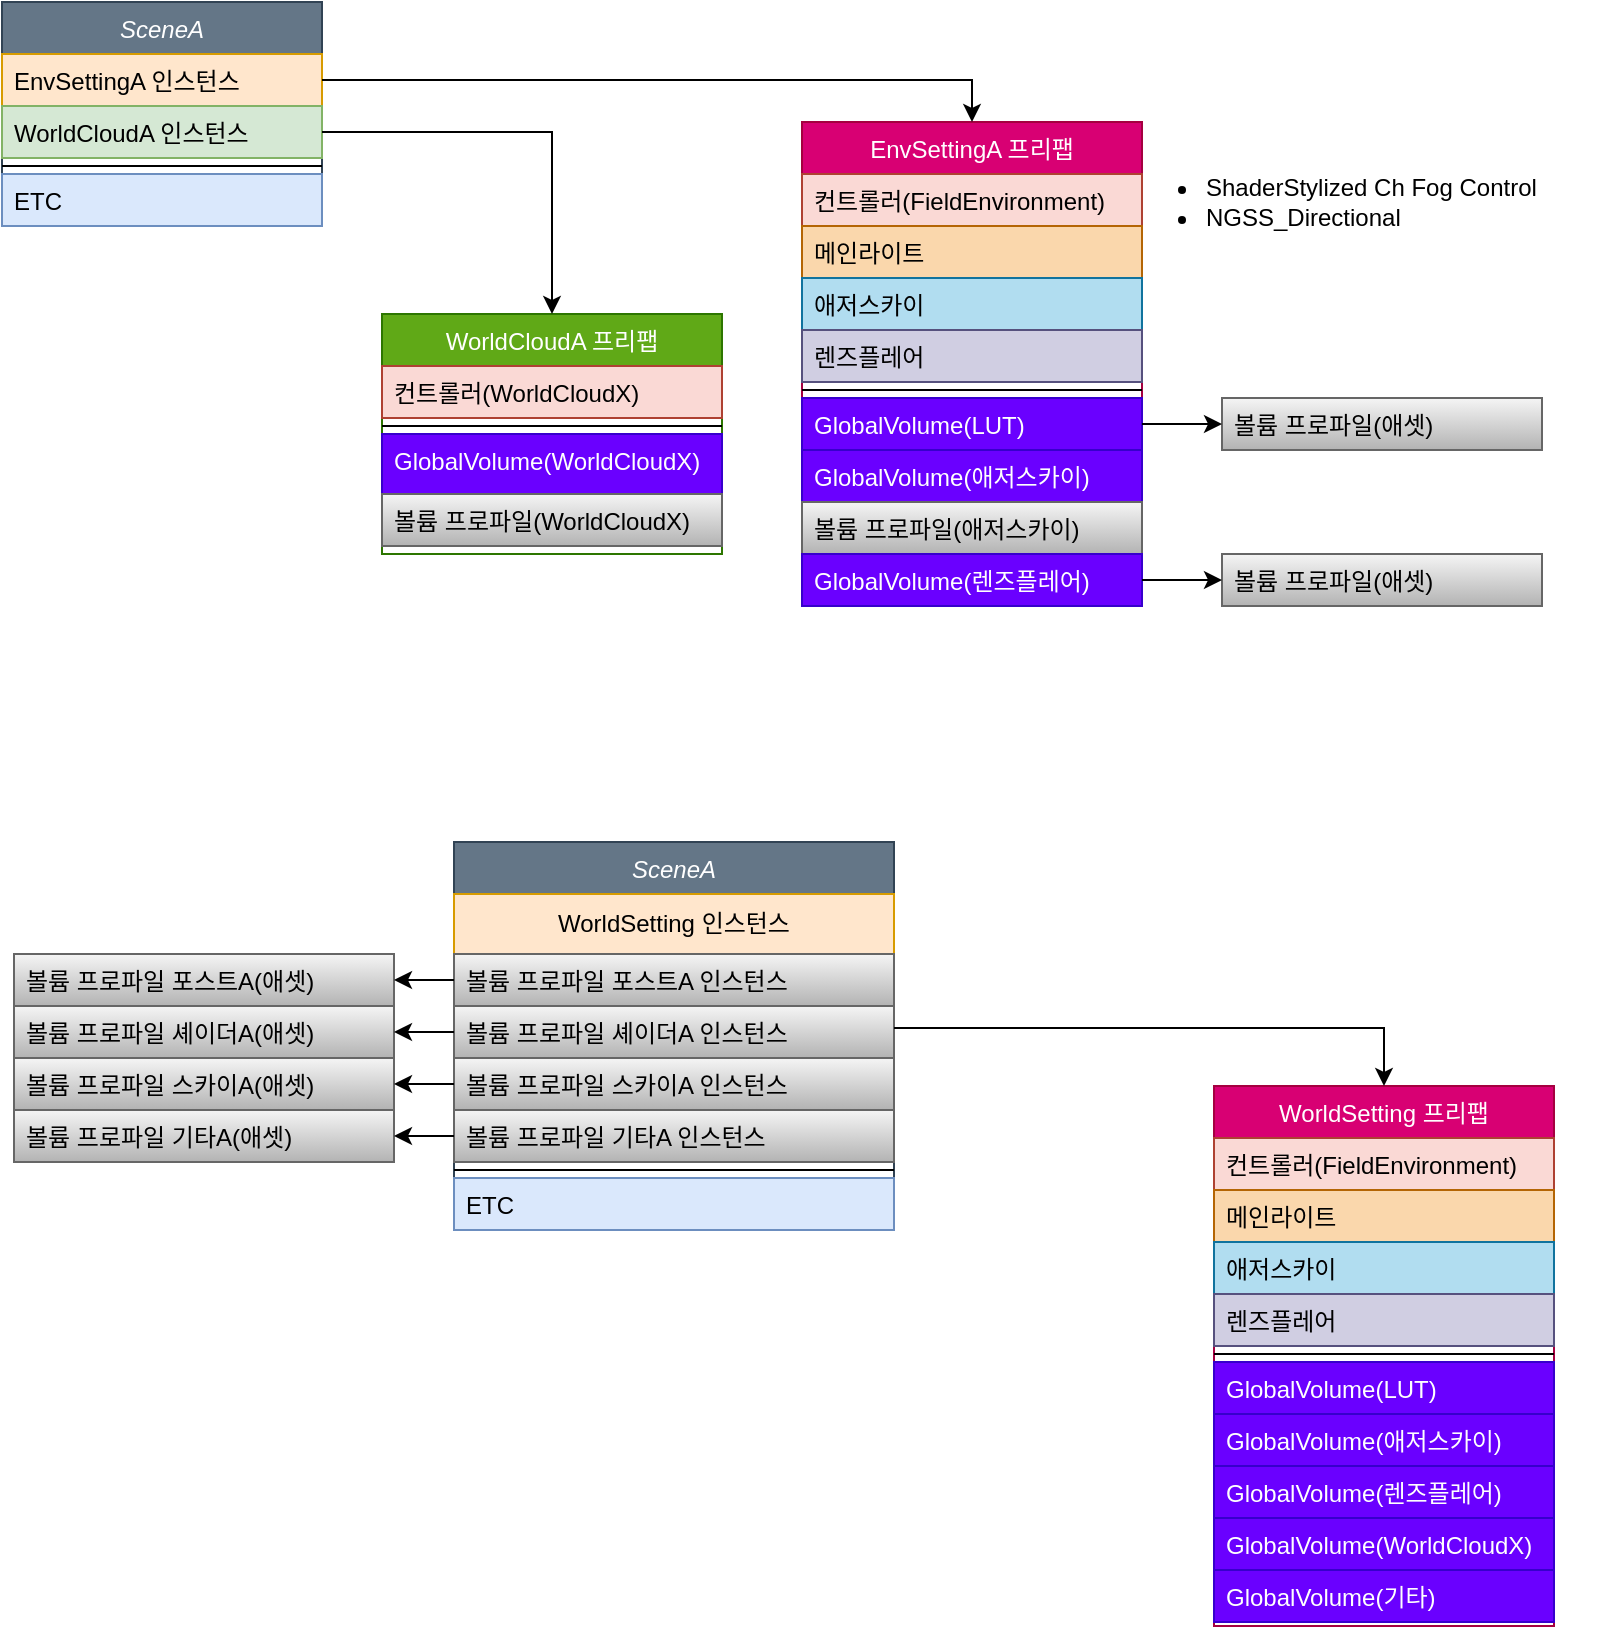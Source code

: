 <mxfile version="20.8.5" type="github">
  <diagram id="C5RBs43oDa-KdzZeNtuy" name="Page-1">
    <mxGraphModel dx="1104" dy="1207" grid="1" gridSize="10" guides="1" tooltips="1" connect="1" arrows="1" fold="1" page="1" pageScale="1" pageWidth="827" pageHeight="1169" math="0" shadow="0">
      <root>
        <mxCell id="WIyWlLk6GJQsqaUBKTNV-0" />
        <mxCell id="WIyWlLk6GJQsqaUBKTNV-1" parent="WIyWlLk6GJQsqaUBKTNV-0" />
        <mxCell id="zkfFHV4jXpPFQw0GAbJ--0" value="SceneA" style="swimlane;fontStyle=2;align=center;verticalAlign=top;childLayout=stackLayout;horizontal=1;startSize=26;horizontalStack=0;resizeParent=1;resizeLast=0;collapsible=1;marginBottom=0;rounded=0;shadow=0;strokeWidth=1;fillColor=#647687;fontColor=#ffffff;strokeColor=#314354;" parent="WIyWlLk6GJQsqaUBKTNV-1" vertex="1">
          <mxGeometry x="14" y="20" width="160" height="112" as="geometry">
            <mxRectangle x="230" y="140" width="160" height="26" as="alternateBounds" />
          </mxGeometry>
        </mxCell>
        <mxCell id="zkfFHV4jXpPFQw0GAbJ--1" value="EnvSettingA 인스턴스" style="text;align=left;verticalAlign=top;spacingLeft=4;spacingRight=4;overflow=hidden;rotatable=0;points=[[0,0.5],[1,0.5]];portConstraint=eastwest;fillColor=#ffe6cc;strokeColor=#d79b00;" parent="zkfFHV4jXpPFQw0GAbJ--0" vertex="1">
          <mxGeometry y="26" width="160" height="26" as="geometry" />
        </mxCell>
        <mxCell id="zkfFHV4jXpPFQw0GAbJ--2" value="WorldCloudA 인스턴스" style="text;align=left;verticalAlign=top;spacingLeft=4;spacingRight=4;overflow=hidden;rotatable=0;points=[[0,0.5],[1,0.5]];portConstraint=eastwest;rounded=0;shadow=0;html=0;fillColor=#d5e8d4;strokeColor=#82b366;" parent="zkfFHV4jXpPFQw0GAbJ--0" vertex="1">
          <mxGeometry y="52" width="160" height="26" as="geometry" />
        </mxCell>
        <mxCell id="pMiVKVE4UFl4_DnVHS3M-9" value="" style="line;html=1;strokeWidth=1;align=left;verticalAlign=middle;spacingTop=-1;spacingLeft=3;spacingRight=3;rotatable=0;labelPosition=right;points=[];portConstraint=eastwest;" vertex="1" parent="zkfFHV4jXpPFQw0GAbJ--0">
          <mxGeometry y="78" width="160" height="8" as="geometry" />
        </mxCell>
        <mxCell id="zkfFHV4jXpPFQw0GAbJ--3" value="ETC" style="text;align=left;verticalAlign=top;spacingLeft=4;spacingRight=4;overflow=hidden;rotatable=0;points=[[0,0.5],[1,0.5]];portConstraint=eastwest;rounded=0;shadow=0;html=0;fillColor=#dae8fc;strokeColor=#6c8ebf;" parent="zkfFHV4jXpPFQw0GAbJ--0" vertex="1">
          <mxGeometry y="86" width="160" height="26" as="geometry" />
        </mxCell>
        <mxCell id="zkfFHV4jXpPFQw0GAbJ--6" value="WorldCloudA 프리팹" style="swimlane;fontStyle=0;align=center;verticalAlign=top;childLayout=stackLayout;horizontal=1;startSize=26;horizontalStack=0;resizeParent=1;resizeLast=0;collapsible=1;marginBottom=0;rounded=0;shadow=0;strokeWidth=1;swimlaneFillColor=default;fillColor=#60a917;fontColor=#ffffff;strokeColor=#2D7600;" parent="WIyWlLk6GJQsqaUBKTNV-1" vertex="1">
          <mxGeometry x="204" y="176" width="170" height="120" as="geometry">
            <mxRectangle x="130" y="380" width="160" height="26" as="alternateBounds" />
          </mxGeometry>
        </mxCell>
        <mxCell id="zkfFHV4jXpPFQw0GAbJ--7" value="컨트롤러(WorldCloudX)" style="text;align=left;verticalAlign=top;spacingLeft=4;spacingRight=4;overflow=hidden;rotatable=0;points=[[0,0.5],[1,0.5]];portConstraint=eastwest;fillColor=#fad9d5;strokeColor=#ae4132;" parent="zkfFHV4jXpPFQw0GAbJ--6" vertex="1">
          <mxGeometry y="26" width="170" height="26" as="geometry" />
        </mxCell>
        <mxCell id="zkfFHV4jXpPFQw0GAbJ--9" value="" style="line;html=1;strokeWidth=1;align=left;verticalAlign=middle;spacingTop=-1;spacingLeft=3;spacingRight=3;rotatable=0;labelPosition=right;points=[];portConstraint=eastwest;" parent="zkfFHV4jXpPFQw0GAbJ--6" vertex="1">
          <mxGeometry y="52" width="170" height="8" as="geometry" />
        </mxCell>
        <mxCell id="zkfFHV4jXpPFQw0GAbJ--8" value="GlobalVolume(WorldCloudX)" style="text;align=left;verticalAlign=top;spacingLeft=4;spacingRight=4;overflow=hidden;rotatable=0;points=[[0,0.5],[1,0.5]];portConstraint=eastwest;rounded=0;shadow=0;html=0;fillColor=#6a00ff;fontColor=#ffffff;strokeColor=#3700CC;" parent="zkfFHV4jXpPFQw0GAbJ--6" vertex="1">
          <mxGeometry y="60" width="170" height="30" as="geometry" />
        </mxCell>
        <mxCell id="pMiVKVE4UFl4_DnVHS3M-16" value="볼륨 프로파일(WorldCloudX)" style="text;align=left;verticalAlign=top;spacingLeft=4;spacingRight=4;overflow=hidden;rotatable=0;points=[[0,0.5],[1,0.5]];portConstraint=eastwest;rounded=0;shadow=0;html=0;fillColor=#f5f5f5;strokeColor=#666666;gradientColor=#b3b3b3;" vertex="1" parent="zkfFHV4jXpPFQw0GAbJ--6">
          <mxGeometry y="90" width="170" height="26" as="geometry" />
        </mxCell>
        <mxCell id="zkfFHV4jXpPFQw0GAbJ--17" value="EnvSettingA 프리팹" style="swimlane;fontStyle=0;align=center;verticalAlign=top;childLayout=stackLayout;horizontal=1;startSize=26;horizontalStack=0;resizeParent=1;resizeLast=0;collapsible=1;marginBottom=0;rounded=0;shadow=0;strokeWidth=1;fillColor=#d80073;fontColor=#ffffff;strokeColor=#A50040;" parent="WIyWlLk6GJQsqaUBKTNV-1" vertex="1">
          <mxGeometry x="414" y="80" width="170" height="242" as="geometry">
            <mxRectangle x="550" y="140" width="160" height="26" as="alternateBounds" />
          </mxGeometry>
        </mxCell>
        <mxCell id="zkfFHV4jXpPFQw0GAbJ--18" value="컨트롤러(FieldEnvironment)" style="text;align=left;verticalAlign=top;spacingLeft=4;spacingRight=4;overflow=hidden;rotatable=0;points=[[0,0.5],[1,0.5]];portConstraint=eastwest;fillColor=#fad9d5;strokeColor=#ae4132;" parent="zkfFHV4jXpPFQw0GAbJ--17" vertex="1">
          <mxGeometry y="26" width="170" height="26" as="geometry" />
        </mxCell>
        <mxCell id="zkfFHV4jXpPFQw0GAbJ--19" value="메인라이트" style="text;align=left;verticalAlign=top;spacingLeft=4;spacingRight=4;overflow=hidden;rotatable=0;points=[[0,0.5],[1,0.5]];portConstraint=eastwest;rounded=0;shadow=0;html=0;fillColor=#fad7ac;strokeColor=#b46504;" parent="zkfFHV4jXpPFQw0GAbJ--17" vertex="1">
          <mxGeometry y="52" width="170" height="26" as="geometry" />
        </mxCell>
        <mxCell id="pMiVKVE4UFl4_DnVHS3M-5" value="애저스카이" style="text;align=left;verticalAlign=top;spacingLeft=4;spacingRight=4;overflow=hidden;rotatable=0;points=[[0,0.5],[1,0.5]];portConstraint=eastwest;rounded=0;shadow=0;html=0;fillColor=#b1ddf0;strokeColor=#10739e;" vertex="1" parent="zkfFHV4jXpPFQw0GAbJ--17">
          <mxGeometry y="78" width="170" height="26" as="geometry" />
        </mxCell>
        <mxCell id="pMiVKVE4UFl4_DnVHS3M-6" value="렌즈플레어" style="text;align=left;verticalAlign=top;spacingLeft=4;spacingRight=4;overflow=hidden;rotatable=0;points=[[0,0.5],[1,0.5]];portConstraint=eastwest;rounded=0;shadow=0;html=0;fillColor=#d0cee2;strokeColor=#56517e;" vertex="1" parent="zkfFHV4jXpPFQw0GAbJ--17">
          <mxGeometry y="104" width="170" height="26" as="geometry" />
        </mxCell>
        <mxCell id="zkfFHV4jXpPFQw0GAbJ--23" value="" style="line;html=1;strokeWidth=1;align=left;verticalAlign=middle;spacingTop=-1;spacingLeft=3;spacingRight=3;rotatable=0;labelPosition=right;points=[];portConstraint=eastwest;" parent="zkfFHV4jXpPFQw0GAbJ--17" vertex="1">
          <mxGeometry y="130" width="170" height="8" as="geometry" />
        </mxCell>
        <mxCell id="pMiVKVE4UFl4_DnVHS3M-4" value="GlobalVolume(LUT)" style="text;align=left;verticalAlign=top;spacingLeft=4;spacingRight=4;overflow=hidden;rotatable=0;points=[[0,0.5],[1,0.5]];portConstraint=eastwest;rounded=0;shadow=0;html=0;fillColor=#6a00ff;fontColor=#ffffff;strokeColor=#3700CC;" vertex="1" parent="zkfFHV4jXpPFQw0GAbJ--17">
          <mxGeometry y="138" width="170" height="26" as="geometry" />
        </mxCell>
        <mxCell id="pMiVKVE4UFl4_DnVHS3M-3" value="GlobalVolume(애저스카이)" style="text;align=left;verticalAlign=top;spacingLeft=4;spacingRight=4;overflow=hidden;rotatable=0;points=[[0,0.5],[1,0.5]];portConstraint=eastwest;rounded=0;shadow=0;html=0;fillColor=#6a00ff;fontColor=#ffffff;strokeColor=#3700CC;" vertex="1" parent="zkfFHV4jXpPFQw0GAbJ--17">
          <mxGeometry y="164" width="170" height="26" as="geometry" />
        </mxCell>
        <mxCell id="pMiVKVE4UFl4_DnVHS3M-12" value="볼륨 프로파일(애저스카이)" style="text;align=left;verticalAlign=top;spacingLeft=4;spacingRight=4;overflow=hidden;rotatable=0;points=[[0,0.5],[1,0.5]];portConstraint=eastwest;rounded=0;shadow=0;html=0;fillColor=#f5f5f5;strokeColor=#666666;gradientColor=#b3b3b3;" vertex="1" parent="zkfFHV4jXpPFQw0GAbJ--17">
          <mxGeometry y="190" width="170" height="26" as="geometry" />
        </mxCell>
        <mxCell id="pMiVKVE4UFl4_DnVHS3M-7" value="GlobalVolume(렌즈플레어)" style="text;align=left;verticalAlign=top;spacingLeft=4;spacingRight=4;overflow=hidden;rotatable=0;points=[[0,0.5],[1,0.5]];portConstraint=eastwest;rounded=0;shadow=0;html=0;fillColor=#6a00ff;fontColor=#ffffff;strokeColor=#3700CC;" vertex="1" parent="zkfFHV4jXpPFQw0GAbJ--17">
          <mxGeometry y="216" width="170" height="26" as="geometry" />
        </mxCell>
        <mxCell id="pMiVKVE4UFl4_DnVHS3M-1" style="edgeStyle=orthogonalEdgeStyle;rounded=0;orthogonalLoop=1;jettySize=auto;html=1;entryX=0.5;entryY=0;entryDx=0;entryDy=0;" edge="1" parent="WIyWlLk6GJQsqaUBKTNV-1" source="zkfFHV4jXpPFQw0GAbJ--2" target="zkfFHV4jXpPFQw0GAbJ--6">
          <mxGeometry relative="1" as="geometry" />
        </mxCell>
        <mxCell id="pMiVKVE4UFl4_DnVHS3M-2" style="edgeStyle=orthogonalEdgeStyle;rounded=0;orthogonalLoop=1;jettySize=auto;html=1;" edge="1" parent="WIyWlLk6GJQsqaUBKTNV-1" source="zkfFHV4jXpPFQw0GAbJ--1" target="zkfFHV4jXpPFQw0GAbJ--17">
          <mxGeometry relative="1" as="geometry" />
        </mxCell>
        <mxCell id="pMiVKVE4UFl4_DnVHS3M-8" value="&lt;ul&gt;&lt;li&gt;ShaderStylized Ch Fog Control&lt;/li&gt;&lt;li&gt;NGSS_Directional&lt;/li&gt;&lt;/ul&gt;" style="text;strokeColor=none;fillColor=none;html=1;whiteSpace=wrap;verticalAlign=middle;overflow=hidden;" vertex="1" parent="WIyWlLk6GJQsqaUBKTNV-1">
          <mxGeometry x="574" y="80" width="240" height="80" as="geometry" />
        </mxCell>
        <mxCell id="pMiVKVE4UFl4_DnVHS3M-10" value="볼륨 프로파일(애셋)" style="text;align=left;verticalAlign=top;spacingLeft=4;spacingRight=4;overflow=hidden;rotatable=0;points=[[0,0.5],[1,0.5]];portConstraint=eastwest;rounded=0;shadow=0;html=0;fillColor=#f5f5f5;strokeColor=#666666;gradientColor=#b3b3b3;" vertex="1" parent="WIyWlLk6GJQsqaUBKTNV-1">
          <mxGeometry x="624" y="218" width="160" height="26" as="geometry" />
        </mxCell>
        <mxCell id="pMiVKVE4UFl4_DnVHS3M-11" style="edgeStyle=orthogonalEdgeStyle;rounded=0;orthogonalLoop=1;jettySize=auto;html=1;entryX=0;entryY=0.5;entryDx=0;entryDy=0;" edge="1" parent="WIyWlLk6GJQsqaUBKTNV-1" source="pMiVKVE4UFl4_DnVHS3M-4" target="pMiVKVE4UFl4_DnVHS3M-10">
          <mxGeometry relative="1" as="geometry" />
        </mxCell>
        <mxCell id="pMiVKVE4UFl4_DnVHS3M-13" value="볼륨 프로파일(애셋)" style="text;align=left;verticalAlign=top;spacingLeft=4;spacingRight=4;overflow=hidden;rotatable=0;points=[[0,0.5],[1,0.5]];portConstraint=eastwest;rounded=0;shadow=0;html=0;fillColor=#f5f5f5;strokeColor=#666666;gradientColor=#b3b3b3;" vertex="1" parent="WIyWlLk6GJQsqaUBKTNV-1">
          <mxGeometry x="624" y="296" width="160" height="26" as="geometry" />
        </mxCell>
        <mxCell id="pMiVKVE4UFl4_DnVHS3M-15" style="edgeStyle=orthogonalEdgeStyle;rounded=0;orthogonalLoop=1;jettySize=auto;html=1;" edge="1" parent="WIyWlLk6GJQsqaUBKTNV-1" source="pMiVKVE4UFl4_DnVHS3M-7" target="pMiVKVE4UFl4_DnVHS3M-13">
          <mxGeometry relative="1" as="geometry" />
        </mxCell>
        <mxCell id="pMiVKVE4UFl4_DnVHS3M-20" value="SceneA" style="swimlane;fontStyle=2;align=center;verticalAlign=top;childLayout=stackLayout;horizontal=1;startSize=26;horizontalStack=0;resizeParent=1;resizeLast=0;collapsible=1;marginBottom=0;rounded=0;shadow=0;strokeWidth=1;fillColor=#647687;fontColor=#ffffff;strokeColor=#314354;" vertex="1" parent="WIyWlLk6GJQsqaUBKTNV-1">
          <mxGeometry x="240" y="440" width="220" height="194" as="geometry">
            <mxRectangle x="230" y="140" width="160" height="26" as="alternateBounds" />
          </mxGeometry>
        </mxCell>
        <mxCell id="pMiVKVE4UFl4_DnVHS3M-50" value="WorldSetting 인스턴스" style="swimlane;fontStyle=0;childLayout=stackLayout;horizontal=1;startSize=30;horizontalStack=0;resizeParent=1;resizeParentMax=0;resizeLast=0;collapsible=1;marginBottom=0;whiteSpace=wrap;html=1;fillColor=#ffe6cc;strokeColor=#d79b00;" vertex="1" parent="pMiVKVE4UFl4_DnVHS3M-20">
          <mxGeometry y="26" width="220" height="134" as="geometry">
            <mxRectangle y="26" width="180" height="30" as="alternateBounds" />
          </mxGeometry>
        </mxCell>
        <mxCell id="pMiVKVE4UFl4_DnVHS3M-47" value="볼륨 프로파일 포스트A 인스턴스" style="text;align=left;verticalAlign=top;spacingLeft=4;spacingRight=4;overflow=hidden;rotatable=0;points=[[0,0.5],[1,0.5]];portConstraint=eastwest;rounded=0;shadow=0;html=0;fillColor=#f5f5f5;strokeColor=#666666;gradientColor=#b3b3b3;" vertex="1" parent="pMiVKVE4UFl4_DnVHS3M-50">
          <mxGeometry y="30" width="220" height="26" as="geometry" />
        </mxCell>
        <mxCell id="pMiVKVE4UFl4_DnVHS3M-54" value="볼륨 프로파일 셰이더A 인스턴스" style="text;align=left;verticalAlign=top;spacingLeft=4;spacingRight=4;overflow=hidden;rotatable=0;points=[[0,0.5],[1,0.5]];portConstraint=eastwest;rounded=0;shadow=0;html=0;fillColor=#f5f5f5;strokeColor=#666666;gradientColor=#b3b3b3;" vertex="1" parent="pMiVKVE4UFl4_DnVHS3M-50">
          <mxGeometry y="56" width="220" height="26" as="geometry" />
        </mxCell>
        <mxCell id="pMiVKVE4UFl4_DnVHS3M-55" value="볼륨 프로파일 스카이A 인스턴스" style="text;align=left;verticalAlign=top;spacingLeft=4;spacingRight=4;overflow=hidden;rotatable=0;points=[[0,0.5],[1,0.5]];portConstraint=eastwest;rounded=0;shadow=0;html=0;fillColor=#f5f5f5;strokeColor=#666666;gradientColor=#b3b3b3;" vertex="1" parent="pMiVKVE4UFl4_DnVHS3M-50">
          <mxGeometry y="82" width="220" height="26" as="geometry" />
        </mxCell>
        <mxCell id="pMiVKVE4UFl4_DnVHS3M-60" value="볼륨 프로파일 기타A 인스턴스" style="text;align=left;verticalAlign=top;spacingLeft=4;spacingRight=4;overflow=hidden;rotatable=0;points=[[0,0.5],[1,0.5]];portConstraint=eastwest;rounded=0;shadow=0;html=0;fillColor=#f5f5f5;strokeColor=#666666;gradientColor=#b3b3b3;" vertex="1" parent="pMiVKVE4UFl4_DnVHS3M-50">
          <mxGeometry y="108" width="220" height="26" as="geometry" />
        </mxCell>
        <mxCell id="pMiVKVE4UFl4_DnVHS3M-23" value="" style="line;html=1;strokeWidth=1;align=left;verticalAlign=middle;spacingTop=-1;spacingLeft=3;spacingRight=3;rotatable=0;labelPosition=right;points=[];portConstraint=eastwest;" vertex="1" parent="pMiVKVE4UFl4_DnVHS3M-20">
          <mxGeometry y="160" width="220" height="8" as="geometry" />
        </mxCell>
        <mxCell id="pMiVKVE4UFl4_DnVHS3M-24" value="ETC" style="text;align=left;verticalAlign=top;spacingLeft=4;spacingRight=4;overflow=hidden;rotatable=0;points=[[0,0.5],[1,0.5]];portConstraint=eastwest;rounded=0;shadow=0;html=0;fillColor=#dae8fc;strokeColor=#6c8ebf;" vertex="1" parent="pMiVKVE4UFl4_DnVHS3M-20">
          <mxGeometry y="168" width="220" height="26" as="geometry" />
        </mxCell>
        <mxCell id="pMiVKVE4UFl4_DnVHS3M-30" value="WorldSetting 프리팹" style="swimlane;fontStyle=0;align=center;verticalAlign=top;childLayout=stackLayout;horizontal=1;startSize=26;horizontalStack=0;resizeParent=1;resizeLast=0;collapsible=1;marginBottom=0;rounded=0;shadow=0;strokeWidth=1;fillColor=#d80073;fontColor=#ffffff;strokeColor=#A50040;" vertex="1" parent="WIyWlLk6GJQsqaUBKTNV-1">
          <mxGeometry x="620" y="562" width="170" height="270" as="geometry">
            <mxRectangle x="550" y="140" width="160" height="26" as="alternateBounds" />
          </mxGeometry>
        </mxCell>
        <mxCell id="pMiVKVE4UFl4_DnVHS3M-31" value="컨트롤러(FieldEnvironment)" style="text;align=left;verticalAlign=top;spacingLeft=4;spacingRight=4;overflow=hidden;rotatable=0;points=[[0,0.5],[1,0.5]];portConstraint=eastwest;fillColor=#fad9d5;strokeColor=#ae4132;" vertex="1" parent="pMiVKVE4UFl4_DnVHS3M-30">
          <mxGeometry y="26" width="170" height="26" as="geometry" />
        </mxCell>
        <mxCell id="pMiVKVE4UFl4_DnVHS3M-32" value="메인라이트" style="text;align=left;verticalAlign=top;spacingLeft=4;spacingRight=4;overflow=hidden;rotatable=0;points=[[0,0.5],[1,0.5]];portConstraint=eastwest;rounded=0;shadow=0;html=0;fillColor=#fad7ac;strokeColor=#b46504;" vertex="1" parent="pMiVKVE4UFl4_DnVHS3M-30">
          <mxGeometry y="52" width="170" height="26" as="geometry" />
        </mxCell>
        <mxCell id="pMiVKVE4UFl4_DnVHS3M-33" value="애저스카이" style="text;align=left;verticalAlign=top;spacingLeft=4;spacingRight=4;overflow=hidden;rotatable=0;points=[[0,0.5],[1,0.5]];portConstraint=eastwest;rounded=0;shadow=0;html=0;fillColor=#b1ddf0;strokeColor=#10739e;" vertex="1" parent="pMiVKVE4UFl4_DnVHS3M-30">
          <mxGeometry y="78" width="170" height="26" as="geometry" />
        </mxCell>
        <mxCell id="pMiVKVE4UFl4_DnVHS3M-34" value="렌즈플레어" style="text;align=left;verticalAlign=top;spacingLeft=4;spacingRight=4;overflow=hidden;rotatable=0;points=[[0,0.5],[1,0.5]];portConstraint=eastwest;rounded=0;shadow=0;html=0;fillColor=#d0cee2;strokeColor=#56517e;" vertex="1" parent="pMiVKVE4UFl4_DnVHS3M-30">
          <mxGeometry y="104" width="170" height="26" as="geometry" />
        </mxCell>
        <mxCell id="pMiVKVE4UFl4_DnVHS3M-35" value="" style="line;html=1;strokeWidth=1;align=left;verticalAlign=middle;spacingTop=-1;spacingLeft=3;spacingRight=3;rotatable=0;labelPosition=right;points=[];portConstraint=eastwest;" vertex="1" parent="pMiVKVE4UFl4_DnVHS3M-30">
          <mxGeometry y="130" width="170" height="8" as="geometry" />
        </mxCell>
        <mxCell id="pMiVKVE4UFl4_DnVHS3M-36" value="GlobalVolume(LUT)" style="text;align=left;verticalAlign=top;spacingLeft=4;spacingRight=4;overflow=hidden;rotatable=0;points=[[0,0.5],[1,0.5]];portConstraint=eastwest;rounded=0;shadow=0;html=0;fillColor=#6a00ff;fontColor=#ffffff;strokeColor=#3700CC;" vertex="1" parent="pMiVKVE4UFl4_DnVHS3M-30">
          <mxGeometry y="138" width="170" height="26" as="geometry" />
        </mxCell>
        <mxCell id="pMiVKVE4UFl4_DnVHS3M-37" value="GlobalVolume(애저스카이)" style="text;align=left;verticalAlign=top;spacingLeft=4;spacingRight=4;overflow=hidden;rotatable=0;points=[[0,0.5],[1,0.5]];portConstraint=eastwest;rounded=0;shadow=0;html=0;fillColor=#6a00ff;fontColor=#ffffff;strokeColor=#3700CC;" vertex="1" parent="pMiVKVE4UFl4_DnVHS3M-30">
          <mxGeometry y="164" width="170" height="26" as="geometry" />
        </mxCell>
        <mxCell id="pMiVKVE4UFl4_DnVHS3M-39" value="GlobalVolume(렌즈플레어)" style="text;align=left;verticalAlign=top;spacingLeft=4;spacingRight=4;overflow=hidden;rotatable=0;points=[[0,0.5],[1,0.5]];portConstraint=eastwest;rounded=0;shadow=0;html=0;fillColor=#6a00ff;fontColor=#ffffff;strokeColor=#3700CC;" vertex="1" parent="pMiVKVE4UFl4_DnVHS3M-30">
          <mxGeometry y="190" width="170" height="26" as="geometry" />
        </mxCell>
        <mxCell id="pMiVKVE4UFl4_DnVHS3M-67" value="GlobalVolume(WorldCloudX)" style="text;align=left;verticalAlign=top;spacingLeft=4;spacingRight=4;overflow=hidden;rotatable=0;points=[[0,0.5],[1,0.5]];portConstraint=eastwest;rounded=0;shadow=0;html=0;fillColor=#6a00ff;fontColor=#ffffff;strokeColor=#3700CC;" vertex="1" parent="pMiVKVE4UFl4_DnVHS3M-30">
          <mxGeometry y="216" width="170" height="26" as="geometry" />
        </mxCell>
        <mxCell id="pMiVKVE4UFl4_DnVHS3M-68" value="GlobalVolume(기타)" style="text;align=left;verticalAlign=top;spacingLeft=4;spacingRight=4;overflow=hidden;rotatable=0;points=[[0,0.5],[1,0.5]];portConstraint=eastwest;rounded=0;shadow=0;html=0;fillColor=#6a00ff;fontColor=#ffffff;strokeColor=#3700CC;" vertex="1" parent="pMiVKVE4UFl4_DnVHS3M-30">
          <mxGeometry y="242" width="170" height="26" as="geometry" />
        </mxCell>
        <mxCell id="pMiVKVE4UFl4_DnVHS3M-43" value="볼륨 프로파일 포스트A(애셋)" style="text;align=left;verticalAlign=top;spacingLeft=4;spacingRight=4;overflow=hidden;rotatable=0;points=[[0,0.5],[1,0.5]];portConstraint=eastwest;rounded=0;shadow=0;html=0;fillColor=#f5f5f5;strokeColor=#666666;gradientColor=#b3b3b3;" vertex="1" parent="WIyWlLk6GJQsqaUBKTNV-1">
          <mxGeometry x="20" y="496" width="190" height="26" as="geometry" />
        </mxCell>
        <mxCell id="pMiVKVE4UFl4_DnVHS3M-45" value="볼륨 프로파일 셰이더A(애셋)" style="text;align=left;verticalAlign=top;spacingLeft=4;spacingRight=4;overflow=hidden;rotatable=0;points=[[0,0.5],[1,0.5]];portConstraint=eastwest;rounded=0;shadow=0;html=0;fillColor=#f5f5f5;strokeColor=#666666;gradientColor=#b3b3b3;" vertex="1" parent="WIyWlLk6GJQsqaUBKTNV-1">
          <mxGeometry x="20" y="522" width="190" height="26" as="geometry" />
        </mxCell>
        <mxCell id="pMiVKVE4UFl4_DnVHS3M-56" style="edgeStyle=orthogonalEdgeStyle;rounded=0;orthogonalLoop=1;jettySize=auto;html=1;entryX=0.5;entryY=0;entryDx=0;entryDy=0;" edge="1" parent="WIyWlLk6GJQsqaUBKTNV-1" source="pMiVKVE4UFl4_DnVHS3M-50" target="pMiVKVE4UFl4_DnVHS3M-30">
          <mxGeometry relative="1" as="geometry" />
        </mxCell>
        <mxCell id="pMiVKVE4UFl4_DnVHS3M-61" style="edgeStyle=orthogonalEdgeStyle;rounded=0;orthogonalLoop=1;jettySize=auto;html=1;entryX=1;entryY=0.5;entryDx=0;entryDy=0;" edge="1" parent="WIyWlLk6GJQsqaUBKTNV-1" source="pMiVKVE4UFl4_DnVHS3M-47" target="pMiVKVE4UFl4_DnVHS3M-43">
          <mxGeometry relative="1" as="geometry" />
        </mxCell>
        <mxCell id="pMiVKVE4UFl4_DnVHS3M-62" style="edgeStyle=orthogonalEdgeStyle;rounded=0;orthogonalLoop=1;jettySize=auto;html=1;" edge="1" parent="WIyWlLk6GJQsqaUBKTNV-1" source="pMiVKVE4UFl4_DnVHS3M-54" target="pMiVKVE4UFl4_DnVHS3M-45">
          <mxGeometry relative="1" as="geometry" />
        </mxCell>
        <mxCell id="pMiVKVE4UFl4_DnVHS3M-63" value="볼륨 프로파일 스카이A(애셋)" style="text;align=left;verticalAlign=top;spacingLeft=4;spacingRight=4;overflow=hidden;rotatable=0;points=[[0,0.5],[1,0.5]];portConstraint=eastwest;rounded=0;shadow=0;html=0;fillColor=#f5f5f5;strokeColor=#666666;gradientColor=#b3b3b3;" vertex="1" parent="WIyWlLk6GJQsqaUBKTNV-1">
          <mxGeometry x="20" y="548" width="190" height="26" as="geometry" />
        </mxCell>
        <mxCell id="pMiVKVE4UFl4_DnVHS3M-64" style="edgeStyle=orthogonalEdgeStyle;rounded=0;orthogonalLoop=1;jettySize=auto;html=1;entryX=1;entryY=0.5;entryDx=0;entryDy=0;" edge="1" parent="WIyWlLk6GJQsqaUBKTNV-1" source="pMiVKVE4UFl4_DnVHS3M-55" target="pMiVKVE4UFl4_DnVHS3M-63">
          <mxGeometry relative="1" as="geometry" />
        </mxCell>
        <mxCell id="pMiVKVE4UFl4_DnVHS3M-65" value="볼륨 프로파일 기타A(애셋)" style="text;align=left;verticalAlign=top;spacingLeft=4;spacingRight=4;overflow=hidden;rotatable=0;points=[[0,0.5],[1,0.5]];portConstraint=eastwest;rounded=0;shadow=0;html=0;fillColor=#f5f5f5;strokeColor=#666666;gradientColor=#b3b3b3;" vertex="1" parent="WIyWlLk6GJQsqaUBKTNV-1">
          <mxGeometry x="20" y="574" width="190" height="26" as="geometry" />
        </mxCell>
        <mxCell id="pMiVKVE4UFl4_DnVHS3M-66" style="edgeStyle=orthogonalEdgeStyle;rounded=0;orthogonalLoop=1;jettySize=auto;html=1;entryX=1;entryY=0.5;entryDx=0;entryDy=0;" edge="1" parent="WIyWlLk6GJQsqaUBKTNV-1" source="pMiVKVE4UFl4_DnVHS3M-60" target="pMiVKVE4UFl4_DnVHS3M-65">
          <mxGeometry relative="1" as="geometry" />
        </mxCell>
      </root>
    </mxGraphModel>
  </diagram>
</mxfile>
